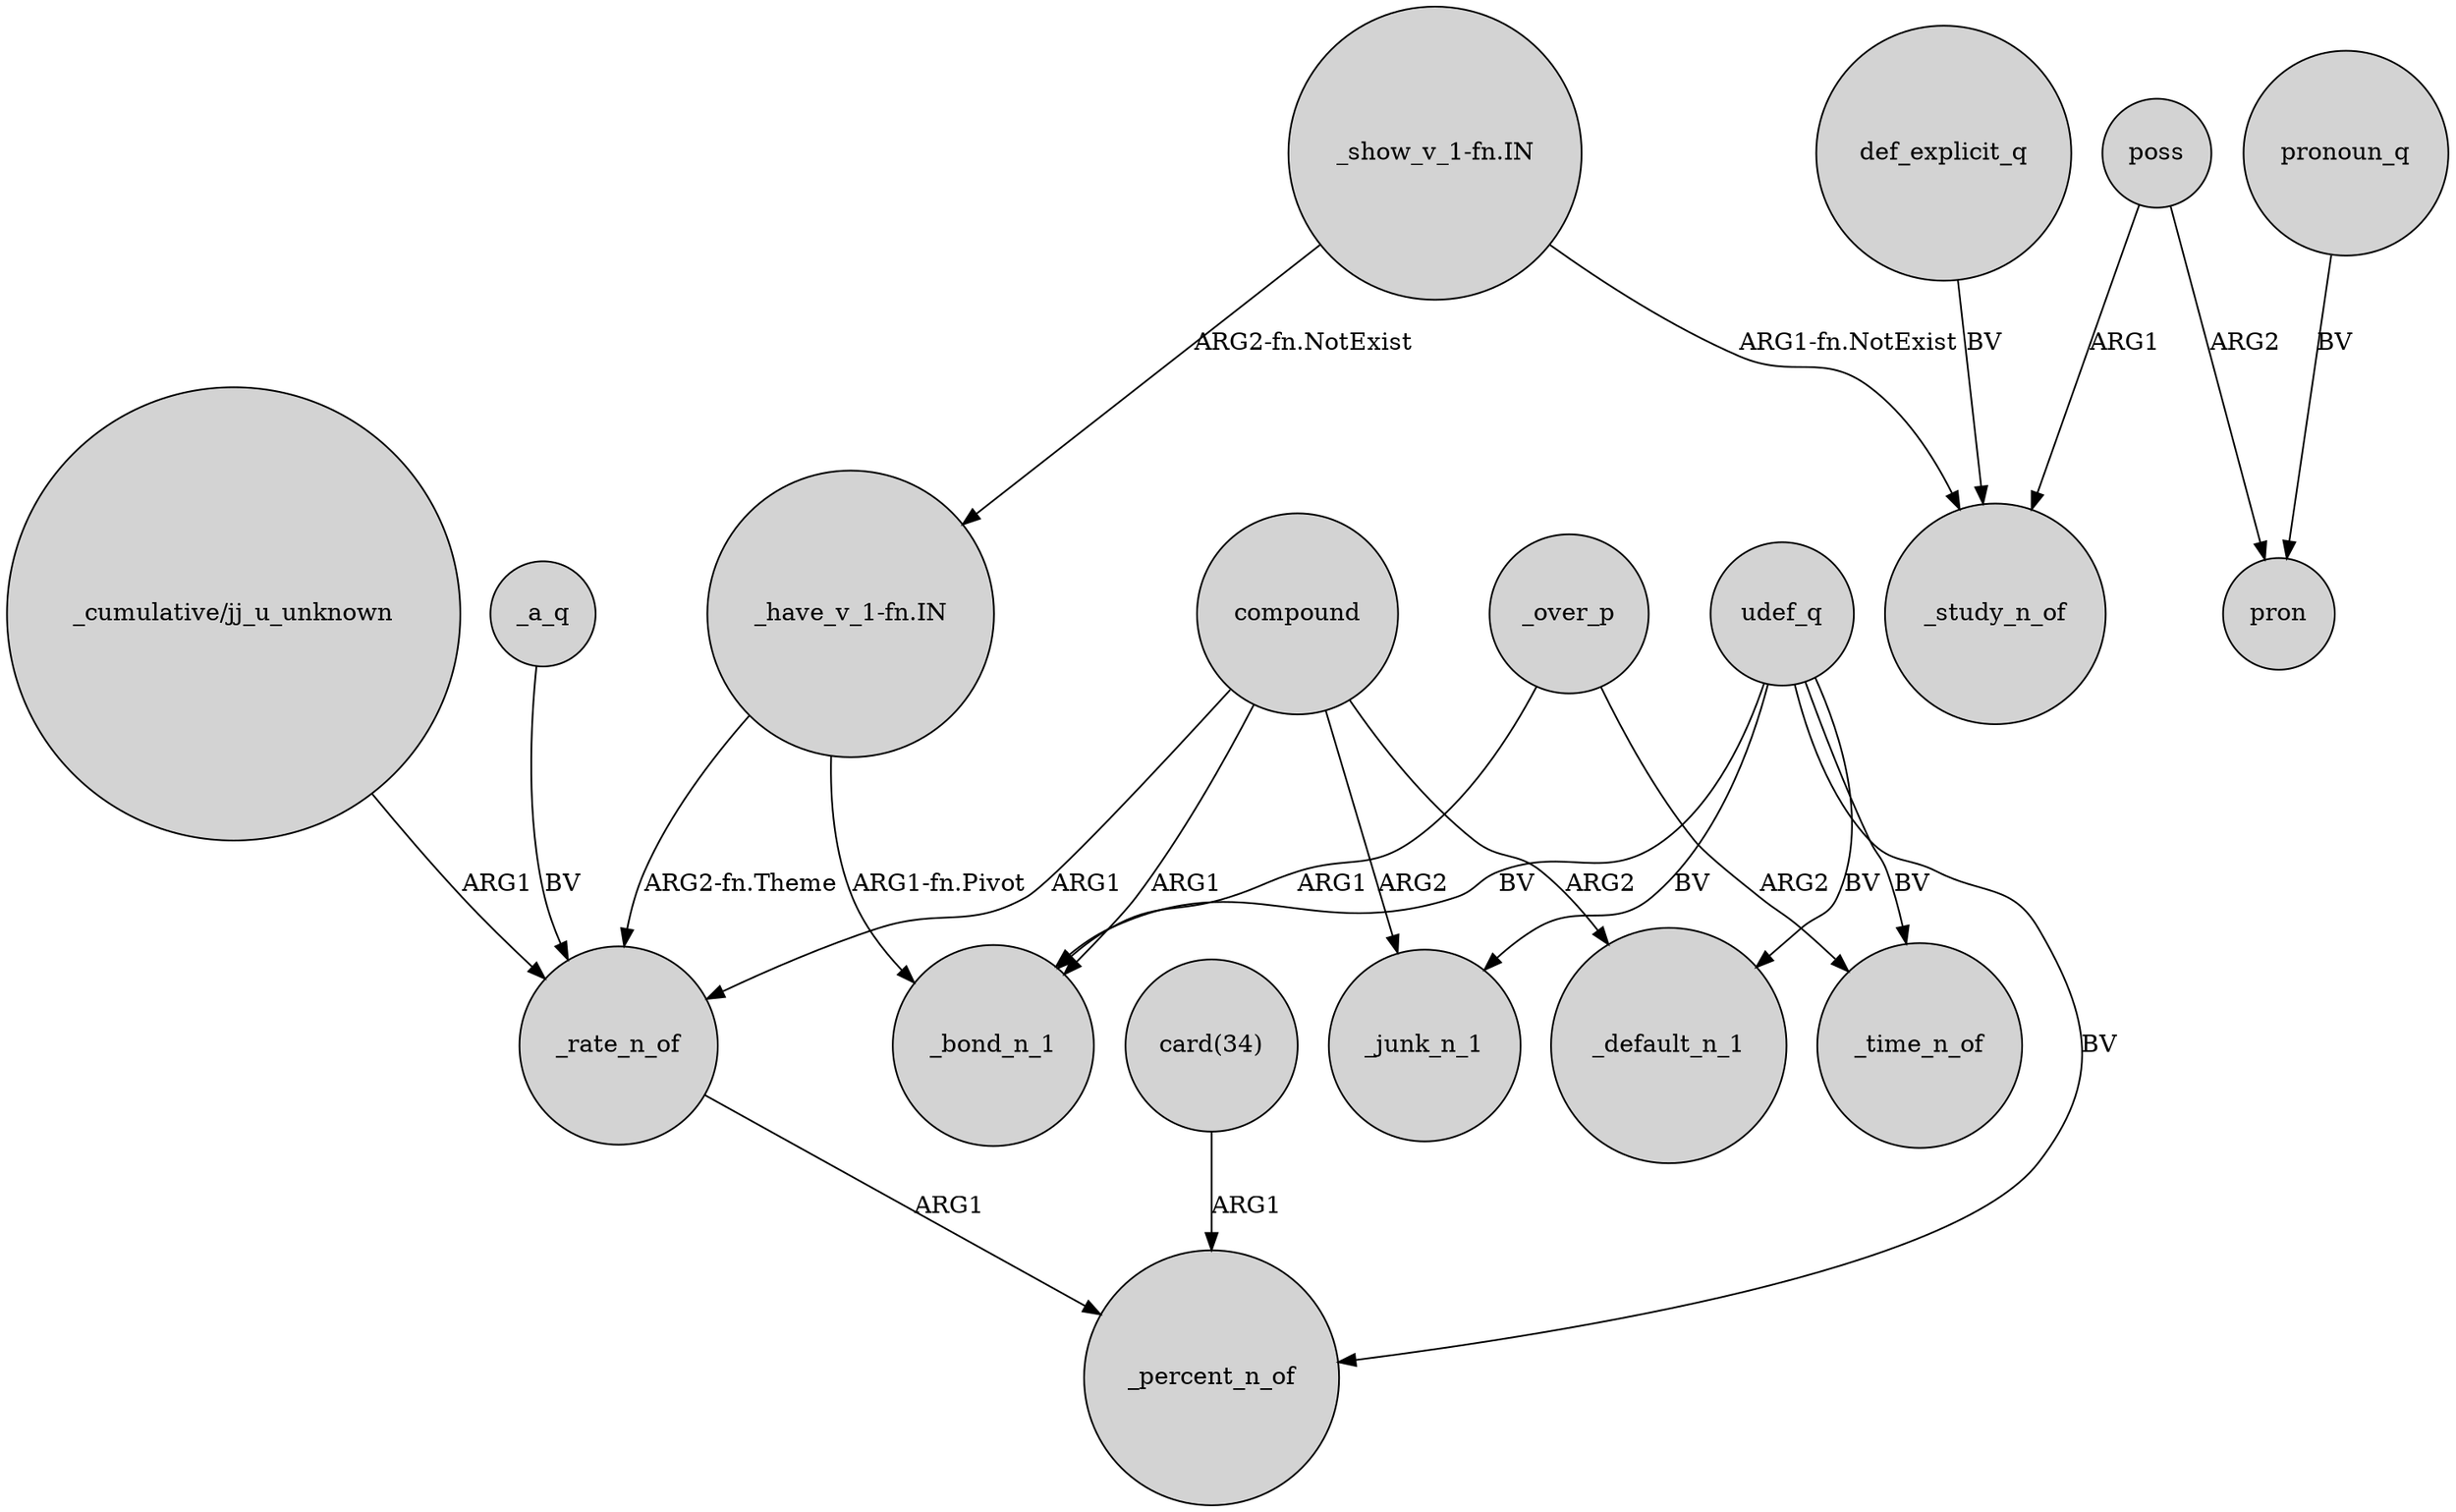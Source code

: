 digraph {
	node [shape=circle style=filled]
	_rate_n_of -> _percent_n_of [label=ARG1]
	poss -> pron [label=ARG2]
	compound -> _bond_n_1 [label=ARG1]
	compound -> _default_n_1 [label=ARG2]
	compound -> _rate_n_of [label=ARG1]
	"_cumulative/jj_u_unknown" -> _rate_n_of [label=ARG1]
	udef_q -> _default_n_1 [label=BV]
	compound -> _junk_n_1 [label=ARG2]
	_a_q -> _rate_n_of [label=BV]
	"card(34)" -> _percent_n_of [label=ARG1]
	"_show_v_1-fn.IN" -> "_have_v_1-fn.IN" [label="ARG2-fn.NotExist"]
	udef_q -> _junk_n_1 [label=BV]
	"_have_v_1-fn.IN" -> _bond_n_1 [label="ARG1-fn.Pivot"]
	pronoun_q -> pron [label=BV]
	_over_p -> _bond_n_1 [label=ARG1]
	udef_q -> _bond_n_1 [label=BV]
	"_show_v_1-fn.IN" -> _study_n_of [label="ARG1-fn.NotExist"]
	_over_p -> _time_n_of [label=ARG2]
	def_explicit_q -> _study_n_of [label=BV]
	udef_q -> _time_n_of [label=BV]
	"_have_v_1-fn.IN" -> _rate_n_of [label="ARG2-fn.Theme"]
	udef_q -> _percent_n_of [label=BV]
	poss -> _study_n_of [label=ARG1]
}
